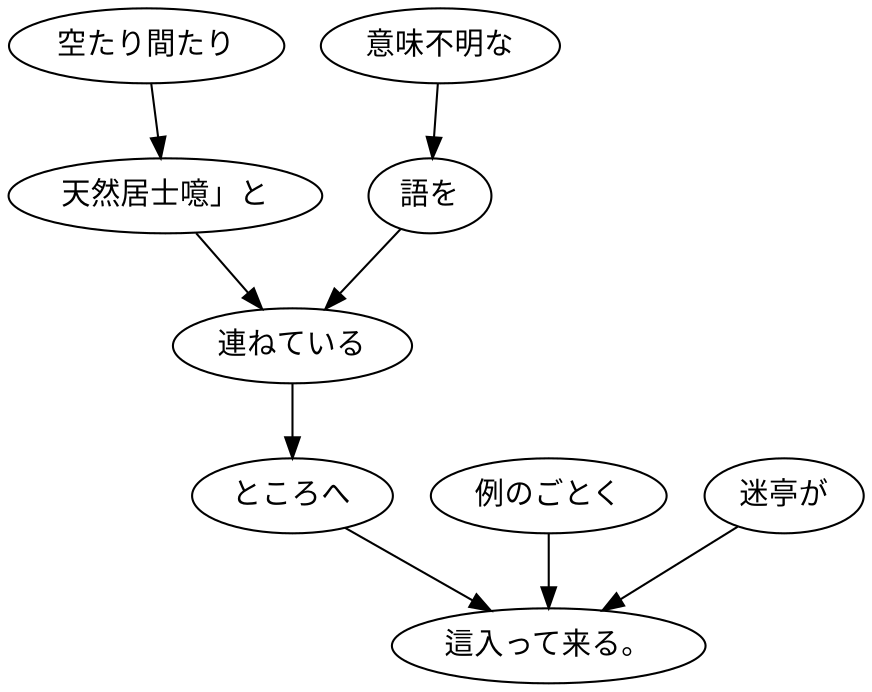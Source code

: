 digraph graph1377 {
	node0 [label="空たり間たり"];
	node1 [label="天然居士噫」と"];
	node2 [label="意味不明な"];
	node3 [label="語を"];
	node4 [label="連ねている"];
	node5 [label="ところへ"];
	node6 [label="例のごとく"];
	node7 [label="迷亭が"];
	node8 [label="這入って来る。"];
	node0 -> node1;
	node1 -> node4;
	node2 -> node3;
	node3 -> node4;
	node4 -> node5;
	node5 -> node8;
	node6 -> node8;
	node7 -> node8;
}
